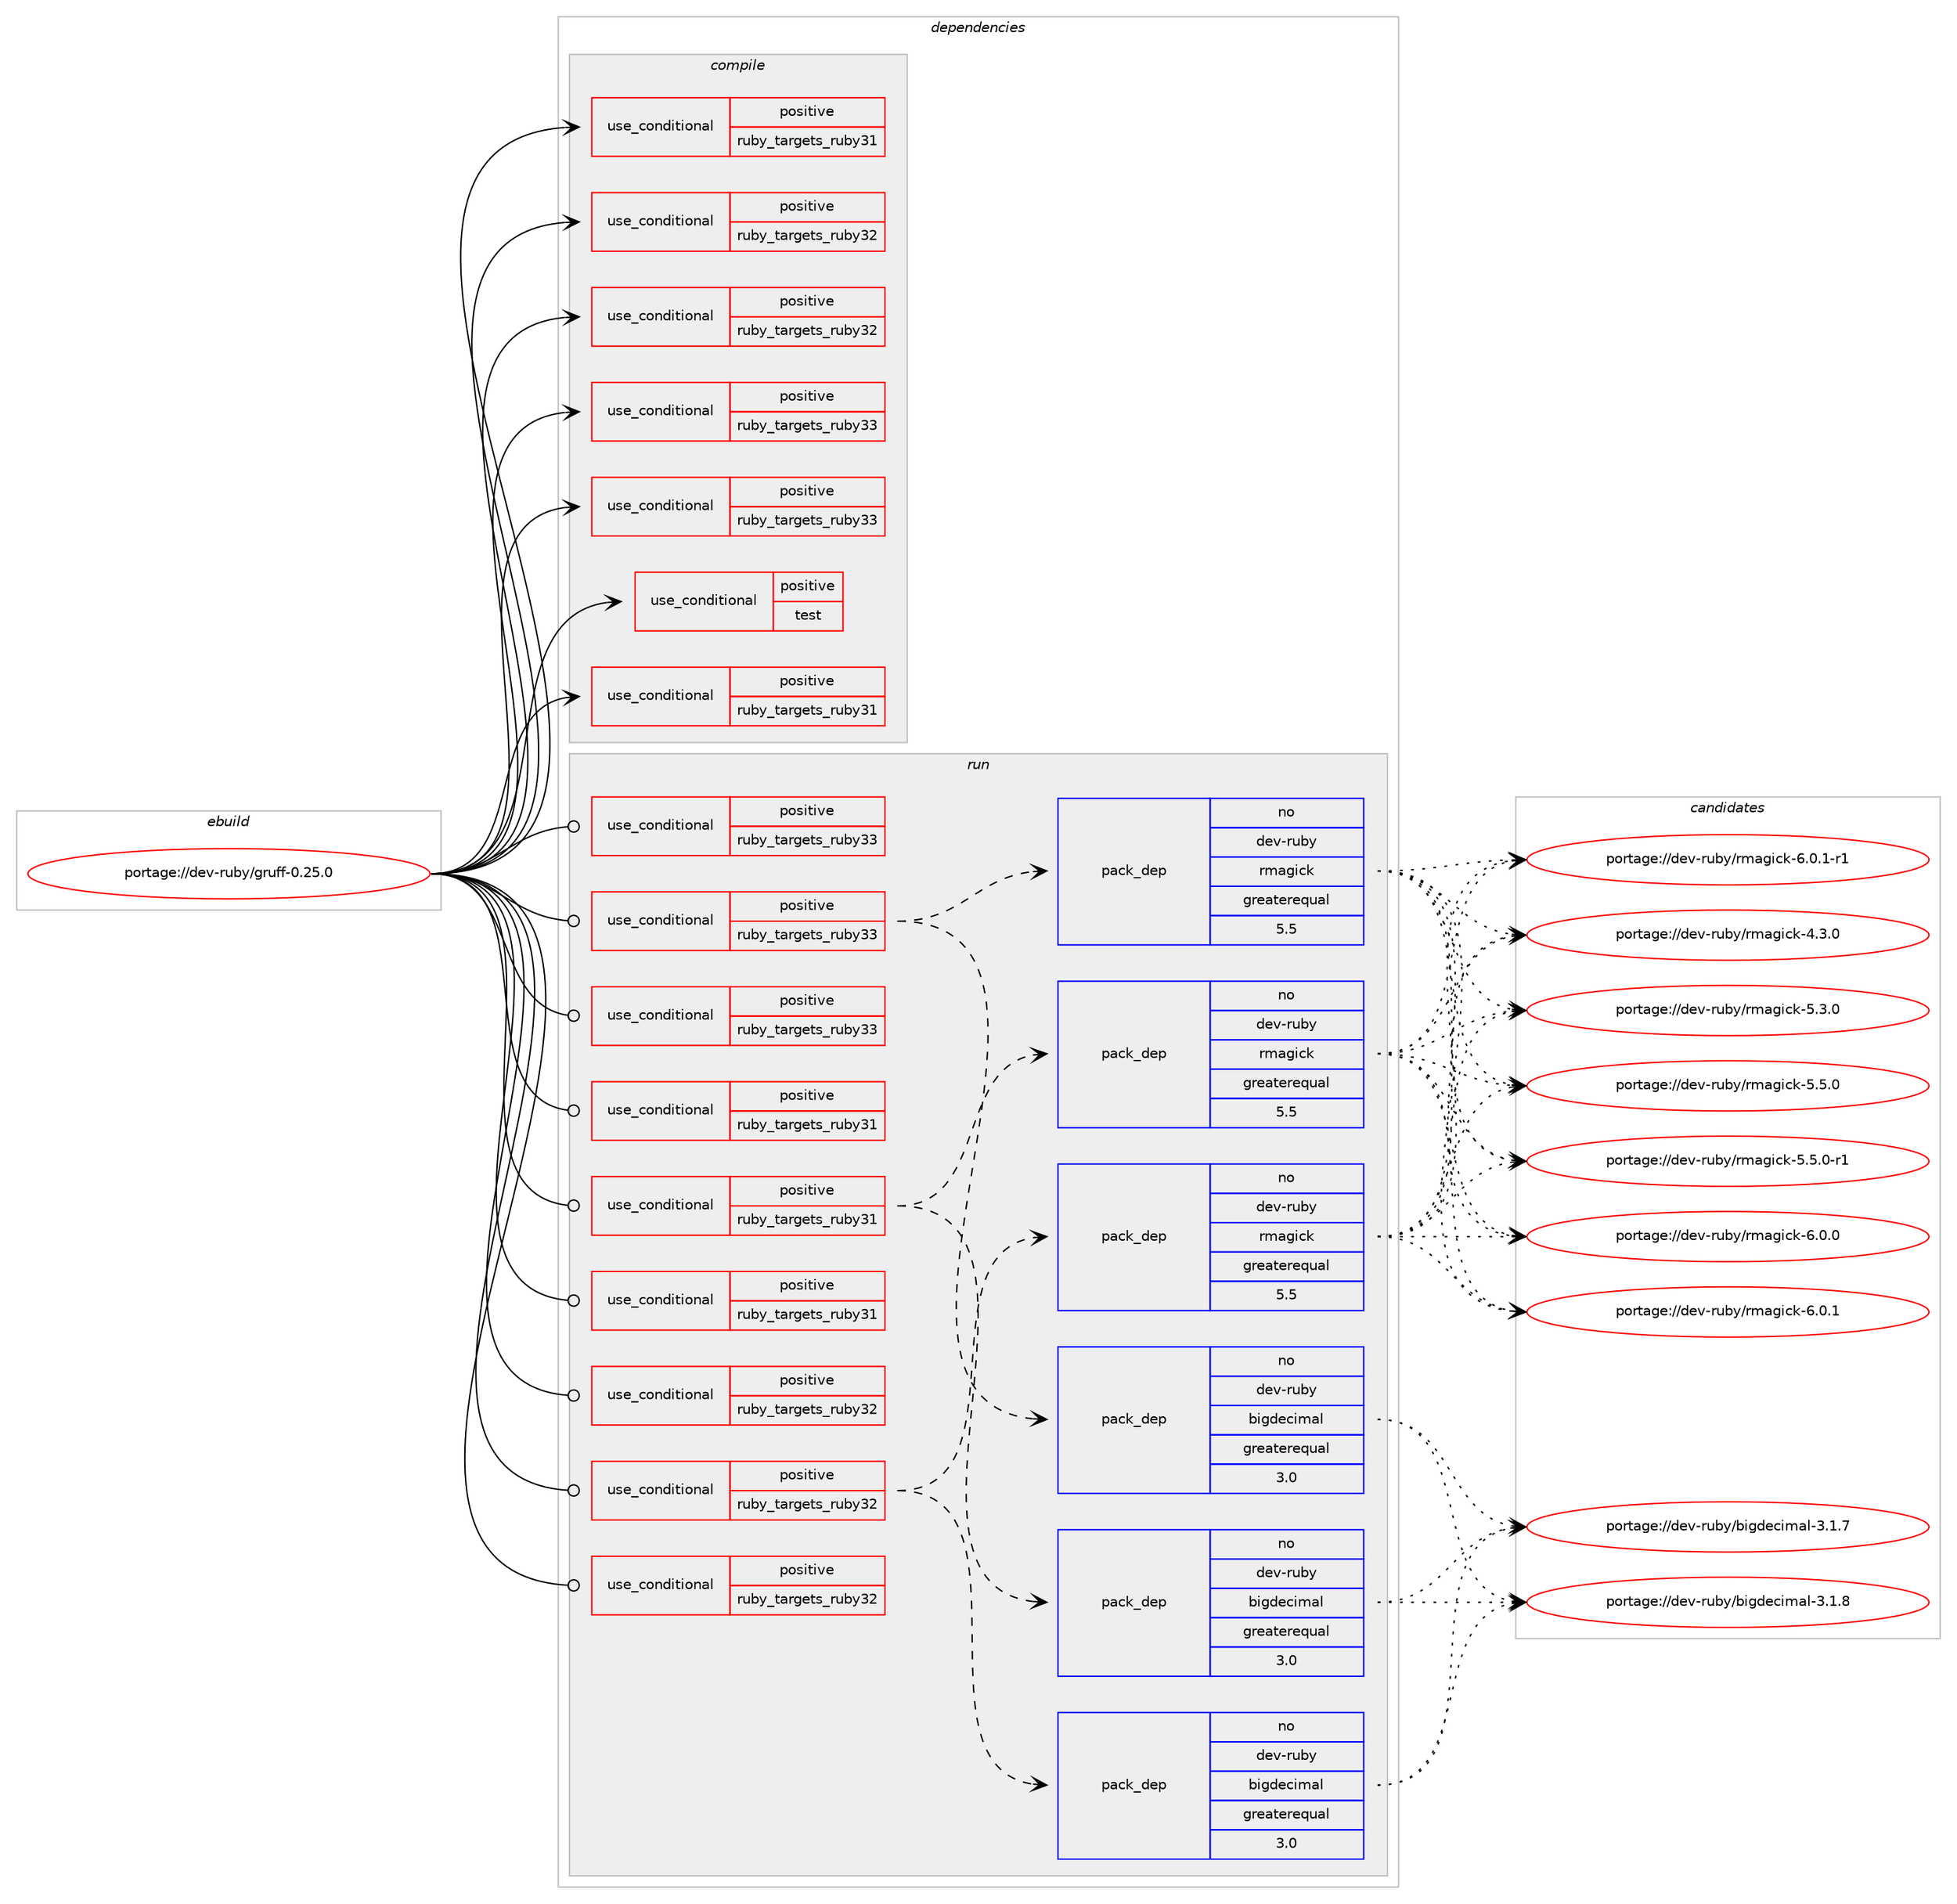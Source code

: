 digraph prolog {

# *************
# Graph options
# *************

newrank=true;
concentrate=true;
compound=true;
graph [rankdir=LR,fontname=Helvetica,fontsize=10,ranksep=1.5];#, ranksep=2.5, nodesep=0.2];
edge  [arrowhead=vee];
node  [fontname=Helvetica,fontsize=10];

# **********
# The ebuild
# **********

subgraph cluster_leftcol {
color=gray;
rank=same;
label=<<i>ebuild</i>>;
id [label="portage://dev-ruby/gruff-0.25.0", color=red, width=4, href="../dev-ruby/gruff-0.25.0.svg"];
}

# ****************
# The dependencies
# ****************

subgraph cluster_midcol {
color=gray;
label=<<i>dependencies</i>>;
subgraph cluster_compile {
fillcolor="#eeeeee";
style=filled;
label=<<i>compile</i>>;
subgraph cond47207 {
dependency94504 [label=<<TABLE BORDER="0" CELLBORDER="1" CELLSPACING="0" CELLPADDING="4"><TR><TD ROWSPAN="3" CELLPADDING="10">use_conditional</TD></TR><TR><TD>positive</TD></TR><TR><TD>ruby_targets_ruby31</TD></TR></TABLE>>, shape=none, color=red];
# *** BEGIN UNKNOWN DEPENDENCY TYPE (TODO) ***
# dependency94504 -> package_dependency(portage://dev-ruby/gruff-0.25.0,install,no,dev-lang,ruby,none,[,,],[slot(3.1)],[])
# *** END UNKNOWN DEPENDENCY TYPE (TODO) ***

}
id:e -> dependency94504:w [weight=20,style="solid",arrowhead="vee"];
subgraph cond47208 {
dependency94505 [label=<<TABLE BORDER="0" CELLBORDER="1" CELLSPACING="0" CELLPADDING="4"><TR><TD ROWSPAN="3" CELLPADDING="10">use_conditional</TD></TR><TR><TD>positive</TD></TR><TR><TD>ruby_targets_ruby31</TD></TR></TABLE>>, shape=none, color=red];
# *** BEGIN UNKNOWN DEPENDENCY TYPE (TODO) ***
# dependency94505 -> package_dependency(portage://dev-ruby/gruff-0.25.0,install,no,virtual,rubygems,none,[,,],[],[use(enable(ruby_targets_ruby31),negative)])
# *** END UNKNOWN DEPENDENCY TYPE (TODO) ***

}
id:e -> dependency94505:w [weight=20,style="solid",arrowhead="vee"];
subgraph cond47209 {
dependency94506 [label=<<TABLE BORDER="0" CELLBORDER="1" CELLSPACING="0" CELLPADDING="4"><TR><TD ROWSPAN="3" CELLPADDING="10">use_conditional</TD></TR><TR><TD>positive</TD></TR><TR><TD>ruby_targets_ruby32</TD></TR></TABLE>>, shape=none, color=red];
# *** BEGIN UNKNOWN DEPENDENCY TYPE (TODO) ***
# dependency94506 -> package_dependency(portage://dev-ruby/gruff-0.25.0,install,no,dev-lang,ruby,none,[,,],[slot(3.2)],[])
# *** END UNKNOWN DEPENDENCY TYPE (TODO) ***

}
id:e -> dependency94506:w [weight=20,style="solid",arrowhead="vee"];
subgraph cond47210 {
dependency94507 [label=<<TABLE BORDER="0" CELLBORDER="1" CELLSPACING="0" CELLPADDING="4"><TR><TD ROWSPAN="3" CELLPADDING="10">use_conditional</TD></TR><TR><TD>positive</TD></TR><TR><TD>ruby_targets_ruby32</TD></TR></TABLE>>, shape=none, color=red];
# *** BEGIN UNKNOWN DEPENDENCY TYPE (TODO) ***
# dependency94507 -> package_dependency(portage://dev-ruby/gruff-0.25.0,install,no,virtual,rubygems,none,[,,],[],[use(enable(ruby_targets_ruby32),negative)])
# *** END UNKNOWN DEPENDENCY TYPE (TODO) ***

}
id:e -> dependency94507:w [weight=20,style="solid",arrowhead="vee"];
subgraph cond47211 {
dependency94508 [label=<<TABLE BORDER="0" CELLBORDER="1" CELLSPACING="0" CELLPADDING="4"><TR><TD ROWSPAN="3" CELLPADDING="10">use_conditional</TD></TR><TR><TD>positive</TD></TR><TR><TD>ruby_targets_ruby33</TD></TR></TABLE>>, shape=none, color=red];
# *** BEGIN UNKNOWN DEPENDENCY TYPE (TODO) ***
# dependency94508 -> package_dependency(portage://dev-ruby/gruff-0.25.0,install,no,dev-lang,ruby,none,[,,],[slot(3.3)],[])
# *** END UNKNOWN DEPENDENCY TYPE (TODO) ***

}
id:e -> dependency94508:w [weight=20,style="solid",arrowhead="vee"];
subgraph cond47212 {
dependency94509 [label=<<TABLE BORDER="0" CELLBORDER="1" CELLSPACING="0" CELLPADDING="4"><TR><TD ROWSPAN="3" CELLPADDING="10">use_conditional</TD></TR><TR><TD>positive</TD></TR><TR><TD>ruby_targets_ruby33</TD></TR></TABLE>>, shape=none, color=red];
# *** BEGIN UNKNOWN DEPENDENCY TYPE (TODO) ***
# dependency94509 -> package_dependency(portage://dev-ruby/gruff-0.25.0,install,no,virtual,rubygems,none,[,,],[],[use(enable(ruby_targets_ruby33),negative)])
# *** END UNKNOWN DEPENDENCY TYPE (TODO) ***

}
id:e -> dependency94509:w [weight=20,style="solid",arrowhead="vee"];
subgraph cond47213 {
dependency94510 [label=<<TABLE BORDER="0" CELLBORDER="1" CELLSPACING="0" CELLPADDING="4"><TR><TD ROWSPAN="3" CELLPADDING="10">use_conditional</TD></TR><TR><TD>positive</TD></TR><TR><TD>test</TD></TR></TABLE>>, shape=none, color=red];
# *** BEGIN UNKNOWN DEPENDENCY TYPE (TODO) ***
# dependency94510 -> package_dependency(portage://dev-ruby/gruff-0.25.0,install,no,media-gfx,imagemagick,none,[,,],[],[use(enable(jpeg),none),use(enable(png),none),use(enable(truetype),none),use(enable(webp),none)])
# *** END UNKNOWN DEPENDENCY TYPE (TODO) ***

}
id:e -> dependency94510:w [weight=20,style="solid",arrowhead="vee"];
}
subgraph cluster_compileandrun {
fillcolor="#eeeeee";
style=filled;
label=<<i>compile and run</i>>;
}
subgraph cluster_run {
fillcolor="#eeeeee";
style=filled;
label=<<i>run</i>>;
subgraph cond47214 {
dependency94511 [label=<<TABLE BORDER="0" CELLBORDER="1" CELLSPACING="0" CELLPADDING="4"><TR><TD ROWSPAN="3" CELLPADDING="10">use_conditional</TD></TR><TR><TD>positive</TD></TR><TR><TD>ruby_targets_ruby31</TD></TR></TABLE>>, shape=none, color=red];
# *** BEGIN UNKNOWN DEPENDENCY TYPE (TODO) ***
# dependency94511 -> package_dependency(portage://dev-ruby/gruff-0.25.0,run,no,dev-lang,ruby,none,[,,],[slot(3.1)],[])
# *** END UNKNOWN DEPENDENCY TYPE (TODO) ***

}
id:e -> dependency94511:w [weight=20,style="solid",arrowhead="odot"];
subgraph cond47215 {
dependency94512 [label=<<TABLE BORDER="0" CELLBORDER="1" CELLSPACING="0" CELLPADDING="4"><TR><TD ROWSPAN="3" CELLPADDING="10">use_conditional</TD></TR><TR><TD>positive</TD></TR><TR><TD>ruby_targets_ruby31</TD></TR></TABLE>>, shape=none, color=red];
subgraph pack46000 {
dependency94513 [label=<<TABLE BORDER="0" CELLBORDER="1" CELLSPACING="0" CELLPADDING="4" WIDTH="220"><TR><TD ROWSPAN="6" CELLPADDING="30">pack_dep</TD></TR><TR><TD WIDTH="110">no</TD></TR><TR><TD>dev-ruby</TD></TR><TR><TD>bigdecimal</TD></TR><TR><TD>greaterequal</TD></TR><TR><TD>3.0</TD></TR></TABLE>>, shape=none, color=blue];
}
dependency94512:e -> dependency94513:w [weight=20,style="dashed",arrowhead="vee"];
# *** BEGIN UNKNOWN DEPENDENCY TYPE (TODO) ***
# dependency94512 -> package_dependency(portage://dev-ruby/gruff-0.25.0,run,no,dev-ruby,histogram,none,[,,],[],[use(enable(ruby_targets_ruby31),negative)])
# *** END UNKNOWN DEPENDENCY TYPE (TODO) ***

subgraph pack46001 {
dependency94514 [label=<<TABLE BORDER="0" CELLBORDER="1" CELLSPACING="0" CELLPADDING="4" WIDTH="220"><TR><TD ROWSPAN="6" CELLPADDING="30">pack_dep</TD></TR><TR><TD WIDTH="110">no</TD></TR><TR><TD>dev-ruby</TD></TR><TR><TD>rmagick</TD></TR><TR><TD>greaterequal</TD></TR><TR><TD>5.5</TD></TR></TABLE>>, shape=none, color=blue];
}
dependency94512:e -> dependency94514:w [weight=20,style="dashed",arrowhead="vee"];
}
id:e -> dependency94512:w [weight=20,style="solid",arrowhead="odot"];
subgraph cond47216 {
dependency94515 [label=<<TABLE BORDER="0" CELLBORDER="1" CELLSPACING="0" CELLPADDING="4"><TR><TD ROWSPAN="3" CELLPADDING="10">use_conditional</TD></TR><TR><TD>positive</TD></TR><TR><TD>ruby_targets_ruby31</TD></TR></TABLE>>, shape=none, color=red];
# *** BEGIN UNKNOWN DEPENDENCY TYPE (TODO) ***
# dependency94515 -> package_dependency(portage://dev-ruby/gruff-0.25.0,run,no,virtual,rubygems,none,[,,],[],[use(enable(ruby_targets_ruby31),negative)])
# *** END UNKNOWN DEPENDENCY TYPE (TODO) ***

}
id:e -> dependency94515:w [weight=20,style="solid",arrowhead="odot"];
subgraph cond47217 {
dependency94516 [label=<<TABLE BORDER="0" CELLBORDER="1" CELLSPACING="0" CELLPADDING="4"><TR><TD ROWSPAN="3" CELLPADDING="10">use_conditional</TD></TR><TR><TD>positive</TD></TR><TR><TD>ruby_targets_ruby32</TD></TR></TABLE>>, shape=none, color=red];
# *** BEGIN UNKNOWN DEPENDENCY TYPE (TODO) ***
# dependency94516 -> package_dependency(portage://dev-ruby/gruff-0.25.0,run,no,dev-lang,ruby,none,[,,],[slot(3.2)],[])
# *** END UNKNOWN DEPENDENCY TYPE (TODO) ***

}
id:e -> dependency94516:w [weight=20,style="solid",arrowhead="odot"];
subgraph cond47218 {
dependency94517 [label=<<TABLE BORDER="0" CELLBORDER="1" CELLSPACING="0" CELLPADDING="4"><TR><TD ROWSPAN="3" CELLPADDING="10">use_conditional</TD></TR><TR><TD>positive</TD></TR><TR><TD>ruby_targets_ruby32</TD></TR></TABLE>>, shape=none, color=red];
subgraph pack46002 {
dependency94518 [label=<<TABLE BORDER="0" CELLBORDER="1" CELLSPACING="0" CELLPADDING="4" WIDTH="220"><TR><TD ROWSPAN="6" CELLPADDING="30">pack_dep</TD></TR><TR><TD WIDTH="110">no</TD></TR><TR><TD>dev-ruby</TD></TR><TR><TD>bigdecimal</TD></TR><TR><TD>greaterequal</TD></TR><TR><TD>3.0</TD></TR></TABLE>>, shape=none, color=blue];
}
dependency94517:e -> dependency94518:w [weight=20,style="dashed",arrowhead="vee"];
# *** BEGIN UNKNOWN DEPENDENCY TYPE (TODO) ***
# dependency94517 -> package_dependency(portage://dev-ruby/gruff-0.25.0,run,no,dev-ruby,histogram,none,[,,],[],[use(enable(ruby_targets_ruby32),negative)])
# *** END UNKNOWN DEPENDENCY TYPE (TODO) ***

subgraph pack46003 {
dependency94519 [label=<<TABLE BORDER="0" CELLBORDER="1" CELLSPACING="0" CELLPADDING="4" WIDTH="220"><TR><TD ROWSPAN="6" CELLPADDING="30">pack_dep</TD></TR><TR><TD WIDTH="110">no</TD></TR><TR><TD>dev-ruby</TD></TR><TR><TD>rmagick</TD></TR><TR><TD>greaterequal</TD></TR><TR><TD>5.5</TD></TR></TABLE>>, shape=none, color=blue];
}
dependency94517:e -> dependency94519:w [weight=20,style="dashed",arrowhead="vee"];
}
id:e -> dependency94517:w [weight=20,style="solid",arrowhead="odot"];
subgraph cond47219 {
dependency94520 [label=<<TABLE BORDER="0" CELLBORDER="1" CELLSPACING="0" CELLPADDING="4"><TR><TD ROWSPAN="3" CELLPADDING="10">use_conditional</TD></TR><TR><TD>positive</TD></TR><TR><TD>ruby_targets_ruby32</TD></TR></TABLE>>, shape=none, color=red];
# *** BEGIN UNKNOWN DEPENDENCY TYPE (TODO) ***
# dependency94520 -> package_dependency(portage://dev-ruby/gruff-0.25.0,run,no,virtual,rubygems,none,[,,],[],[use(enable(ruby_targets_ruby32),negative)])
# *** END UNKNOWN DEPENDENCY TYPE (TODO) ***

}
id:e -> dependency94520:w [weight=20,style="solid",arrowhead="odot"];
subgraph cond47220 {
dependency94521 [label=<<TABLE BORDER="0" CELLBORDER="1" CELLSPACING="0" CELLPADDING="4"><TR><TD ROWSPAN="3" CELLPADDING="10">use_conditional</TD></TR><TR><TD>positive</TD></TR><TR><TD>ruby_targets_ruby33</TD></TR></TABLE>>, shape=none, color=red];
# *** BEGIN UNKNOWN DEPENDENCY TYPE (TODO) ***
# dependency94521 -> package_dependency(portage://dev-ruby/gruff-0.25.0,run,no,dev-lang,ruby,none,[,,],[slot(3.3)],[])
# *** END UNKNOWN DEPENDENCY TYPE (TODO) ***

}
id:e -> dependency94521:w [weight=20,style="solid",arrowhead="odot"];
subgraph cond47221 {
dependency94522 [label=<<TABLE BORDER="0" CELLBORDER="1" CELLSPACING="0" CELLPADDING="4"><TR><TD ROWSPAN="3" CELLPADDING="10">use_conditional</TD></TR><TR><TD>positive</TD></TR><TR><TD>ruby_targets_ruby33</TD></TR></TABLE>>, shape=none, color=red];
subgraph pack46004 {
dependency94523 [label=<<TABLE BORDER="0" CELLBORDER="1" CELLSPACING="0" CELLPADDING="4" WIDTH="220"><TR><TD ROWSPAN="6" CELLPADDING="30">pack_dep</TD></TR><TR><TD WIDTH="110">no</TD></TR><TR><TD>dev-ruby</TD></TR><TR><TD>bigdecimal</TD></TR><TR><TD>greaterequal</TD></TR><TR><TD>3.0</TD></TR></TABLE>>, shape=none, color=blue];
}
dependency94522:e -> dependency94523:w [weight=20,style="dashed",arrowhead="vee"];
# *** BEGIN UNKNOWN DEPENDENCY TYPE (TODO) ***
# dependency94522 -> package_dependency(portage://dev-ruby/gruff-0.25.0,run,no,dev-ruby,histogram,none,[,,],[],[use(enable(ruby_targets_ruby33),negative)])
# *** END UNKNOWN DEPENDENCY TYPE (TODO) ***

subgraph pack46005 {
dependency94524 [label=<<TABLE BORDER="0" CELLBORDER="1" CELLSPACING="0" CELLPADDING="4" WIDTH="220"><TR><TD ROWSPAN="6" CELLPADDING="30">pack_dep</TD></TR><TR><TD WIDTH="110">no</TD></TR><TR><TD>dev-ruby</TD></TR><TR><TD>rmagick</TD></TR><TR><TD>greaterequal</TD></TR><TR><TD>5.5</TD></TR></TABLE>>, shape=none, color=blue];
}
dependency94522:e -> dependency94524:w [weight=20,style="dashed",arrowhead="vee"];
}
id:e -> dependency94522:w [weight=20,style="solid",arrowhead="odot"];
subgraph cond47222 {
dependency94525 [label=<<TABLE BORDER="0" CELLBORDER="1" CELLSPACING="0" CELLPADDING="4"><TR><TD ROWSPAN="3" CELLPADDING="10">use_conditional</TD></TR><TR><TD>positive</TD></TR><TR><TD>ruby_targets_ruby33</TD></TR></TABLE>>, shape=none, color=red];
# *** BEGIN UNKNOWN DEPENDENCY TYPE (TODO) ***
# dependency94525 -> package_dependency(portage://dev-ruby/gruff-0.25.0,run,no,virtual,rubygems,none,[,,],[],[use(enable(ruby_targets_ruby33),negative)])
# *** END UNKNOWN DEPENDENCY TYPE (TODO) ***

}
id:e -> dependency94525:w [weight=20,style="solid",arrowhead="odot"];
# *** BEGIN UNKNOWN DEPENDENCY TYPE (TODO) ***
# id -> package_dependency(portage://dev-ruby/gruff-0.25.0,run,no,media-gfx,imagemagick,none,[,,],[],[use(enable(truetype),none)])
# *** END UNKNOWN DEPENDENCY TYPE (TODO) ***

}
}

# **************
# The candidates
# **************

subgraph cluster_choices {
rank=same;
color=gray;
label=<<i>candidates</i>>;

subgraph choice46000 {
color=black;
nodesep=1;
choice100101118451141179812147981051031001019910510997108455146494655 [label="portage://dev-ruby/bigdecimal-3.1.7", color=red, width=4,href="../dev-ruby/bigdecimal-3.1.7.svg"];
choice100101118451141179812147981051031001019910510997108455146494656 [label="portage://dev-ruby/bigdecimal-3.1.8", color=red, width=4,href="../dev-ruby/bigdecimal-3.1.8.svg"];
dependency94513:e -> choice100101118451141179812147981051031001019910510997108455146494655:w [style=dotted,weight="100"];
dependency94513:e -> choice100101118451141179812147981051031001019910510997108455146494656:w [style=dotted,weight="100"];
}
subgraph choice46001 {
color=black;
nodesep=1;
choice1001011184511411798121471141099710310599107455246514648 [label="portage://dev-ruby/rmagick-4.3.0", color=red, width=4,href="../dev-ruby/rmagick-4.3.0.svg"];
choice1001011184511411798121471141099710310599107455346514648 [label="portage://dev-ruby/rmagick-5.3.0", color=red, width=4,href="../dev-ruby/rmagick-5.3.0.svg"];
choice1001011184511411798121471141099710310599107455346534648 [label="portage://dev-ruby/rmagick-5.5.0", color=red, width=4,href="../dev-ruby/rmagick-5.5.0.svg"];
choice10010111845114117981214711410997103105991074553465346484511449 [label="portage://dev-ruby/rmagick-5.5.0-r1", color=red, width=4,href="../dev-ruby/rmagick-5.5.0-r1.svg"];
choice1001011184511411798121471141099710310599107455446484648 [label="portage://dev-ruby/rmagick-6.0.0", color=red, width=4,href="../dev-ruby/rmagick-6.0.0.svg"];
choice1001011184511411798121471141099710310599107455446484649 [label="portage://dev-ruby/rmagick-6.0.1", color=red, width=4,href="../dev-ruby/rmagick-6.0.1.svg"];
choice10010111845114117981214711410997103105991074554464846494511449 [label="portage://dev-ruby/rmagick-6.0.1-r1", color=red, width=4,href="../dev-ruby/rmagick-6.0.1-r1.svg"];
dependency94514:e -> choice1001011184511411798121471141099710310599107455246514648:w [style=dotted,weight="100"];
dependency94514:e -> choice1001011184511411798121471141099710310599107455346514648:w [style=dotted,weight="100"];
dependency94514:e -> choice1001011184511411798121471141099710310599107455346534648:w [style=dotted,weight="100"];
dependency94514:e -> choice10010111845114117981214711410997103105991074553465346484511449:w [style=dotted,weight="100"];
dependency94514:e -> choice1001011184511411798121471141099710310599107455446484648:w [style=dotted,weight="100"];
dependency94514:e -> choice1001011184511411798121471141099710310599107455446484649:w [style=dotted,weight="100"];
dependency94514:e -> choice10010111845114117981214711410997103105991074554464846494511449:w [style=dotted,weight="100"];
}
subgraph choice46002 {
color=black;
nodesep=1;
choice100101118451141179812147981051031001019910510997108455146494655 [label="portage://dev-ruby/bigdecimal-3.1.7", color=red, width=4,href="../dev-ruby/bigdecimal-3.1.7.svg"];
choice100101118451141179812147981051031001019910510997108455146494656 [label="portage://dev-ruby/bigdecimal-3.1.8", color=red, width=4,href="../dev-ruby/bigdecimal-3.1.8.svg"];
dependency94518:e -> choice100101118451141179812147981051031001019910510997108455146494655:w [style=dotted,weight="100"];
dependency94518:e -> choice100101118451141179812147981051031001019910510997108455146494656:w [style=dotted,weight="100"];
}
subgraph choice46003 {
color=black;
nodesep=1;
choice1001011184511411798121471141099710310599107455246514648 [label="portage://dev-ruby/rmagick-4.3.0", color=red, width=4,href="../dev-ruby/rmagick-4.3.0.svg"];
choice1001011184511411798121471141099710310599107455346514648 [label="portage://dev-ruby/rmagick-5.3.0", color=red, width=4,href="../dev-ruby/rmagick-5.3.0.svg"];
choice1001011184511411798121471141099710310599107455346534648 [label="portage://dev-ruby/rmagick-5.5.0", color=red, width=4,href="../dev-ruby/rmagick-5.5.0.svg"];
choice10010111845114117981214711410997103105991074553465346484511449 [label="portage://dev-ruby/rmagick-5.5.0-r1", color=red, width=4,href="../dev-ruby/rmagick-5.5.0-r1.svg"];
choice1001011184511411798121471141099710310599107455446484648 [label="portage://dev-ruby/rmagick-6.0.0", color=red, width=4,href="../dev-ruby/rmagick-6.0.0.svg"];
choice1001011184511411798121471141099710310599107455446484649 [label="portage://dev-ruby/rmagick-6.0.1", color=red, width=4,href="../dev-ruby/rmagick-6.0.1.svg"];
choice10010111845114117981214711410997103105991074554464846494511449 [label="portage://dev-ruby/rmagick-6.0.1-r1", color=red, width=4,href="../dev-ruby/rmagick-6.0.1-r1.svg"];
dependency94519:e -> choice1001011184511411798121471141099710310599107455246514648:w [style=dotted,weight="100"];
dependency94519:e -> choice1001011184511411798121471141099710310599107455346514648:w [style=dotted,weight="100"];
dependency94519:e -> choice1001011184511411798121471141099710310599107455346534648:w [style=dotted,weight="100"];
dependency94519:e -> choice10010111845114117981214711410997103105991074553465346484511449:w [style=dotted,weight="100"];
dependency94519:e -> choice1001011184511411798121471141099710310599107455446484648:w [style=dotted,weight="100"];
dependency94519:e -> choice1001011184511411798121471141099710310599107455446484649:w [style=dotted,weight="100"];
dependency94519:e -> choice10010111845114117981214711410997103105991074554464846494511449:w [style=dotted,weight="100"];
}
subgraph choice46004 {
color=black;
nodesep=1;
choice100101118451141179812147981051031001019910510997108455146494655 [label="portage://dev-ruby/bigdecimal-3.1.7", color=red, width=4,href="../dev-ruby/bigdecimal-3.1.7.svg"];
choice100101118451141179812147981051031001019910510997108455146494656 [label="portage://dev-ruby/bigdecimal-3.1.8", color=red, width=4,href="../dev-ruby/bigdecimal-3.1.8.svg"];
dependency94523:e -> choice100101118451141179812147981051031001019910510997108455146494655:w [style=dotted,weight="100"];
dependency94523:e -> choice100101118451141179812147981051031001019910510997108455146494656:w [style=dotted,weight="100"];
}
subgraph choice46005 {
color=black;
nodesep=1;
choice1001011184511411798121471141099710310599107455246514648 [label="portage://dev-ruby/rmagick-4.3.0", color=red, width=4,href="../dev-ruby/rmagick-4.3.0.svg"];
choice1001011184511411798121471141099710310599107455346514648 [label="portage://dev-ruby/rmagick-5.3.0", color=red, width=4,href="../dev-ruby/rmagick-5.3.0.svg"];
choice1001011184511411798121471141099710310599107455346534648 [label="portage://dev-ruby/rmagick-5.5.0", color=red, width=4,href="../dev-ruby/rmagick-5.5.0.svg"];
choice10010111845114117981214711410997103105991074553465346484511449 [label="portage://dev-ruby/rmagick-5.5.0-r1", color=red, width=4,href="../dev-ruby/rmagick-5.5.0-r1.svg"];
choice1001011184511411798121471141099710310599107455446484648 [label="portage://dev-ruby/rmagick-6.0.0", color=red, width=4,href="../dev-ruby/rmagick-6.0.0.svg"];
choice1001011184511411798121471141099710310599107455446484649 [label="portage://dev-ruby/rmagick-6.0.1", color=red, width=4,href="../dev-ruby/rmagick-6.0.1.svg"];
choice10010111845114117981214711410997103105991074554464846494511449 [label="portage://dev-ruby/rmagick-6.0.1-r1", color=red, width=4,href="../dev-ruby/rmagick-6.0.1-r1.svg"];
dependency94524:e -> choice1001011184511411798121471141099710310599107455246514648:w [style=dotted,weight="100"];
dependency94524:e -> choice1001011184511411798121471141099710310599107455346514648:w [style=dotted,weight="100"];
dependency94524:e -> choice1001011184511411798121471141099710310599107455346534648:w [style=dotted,weight="100"];
dependency94524:e -> choice10010111845114117981214711410997103105991074553465346484511449:w [style=dotted,weight="100"];
dependency94524:e -> choice1001011184511411798121471141099710310599107455446484648:w [style=dotted,weight="100"];
dependency94524:e -> choice1001011184511411798121471141099710310599107455446484649:w [style=dotted,weight="100"];
dependency94524:e -> choice10010111845114117981214711410997103105991074554464846494511449:w [style=dotted,weight="100"];
}
}

}
